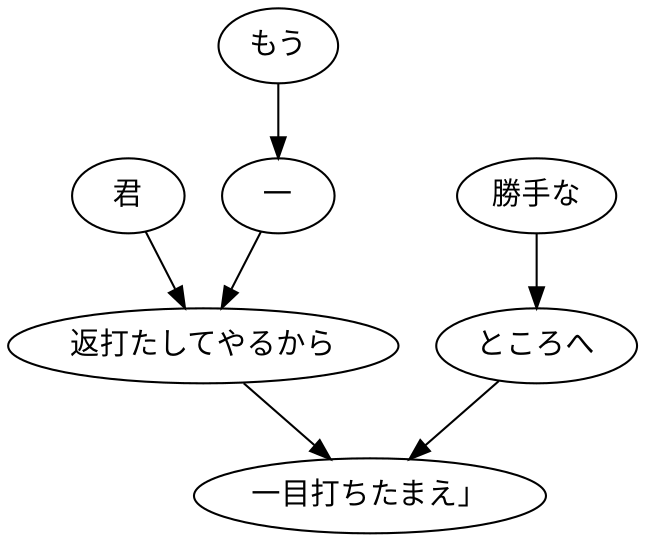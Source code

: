 digraph graph7743 {
	node0 [label="君"];
	node1 [label="もう"];
	node2 [label="一"];
	node3 [label="返打たしてやるから"];
	node4 [label="勝手な"];
	node5 [label="ところへ"];
	node6 [label="一目打ちたまえ」"];
	node0 -> node3;
	node1 -> node2;
	node2 -> node3;
	node3 -> node6;
	node4 -> node5;
	node5 -> node6;
}
